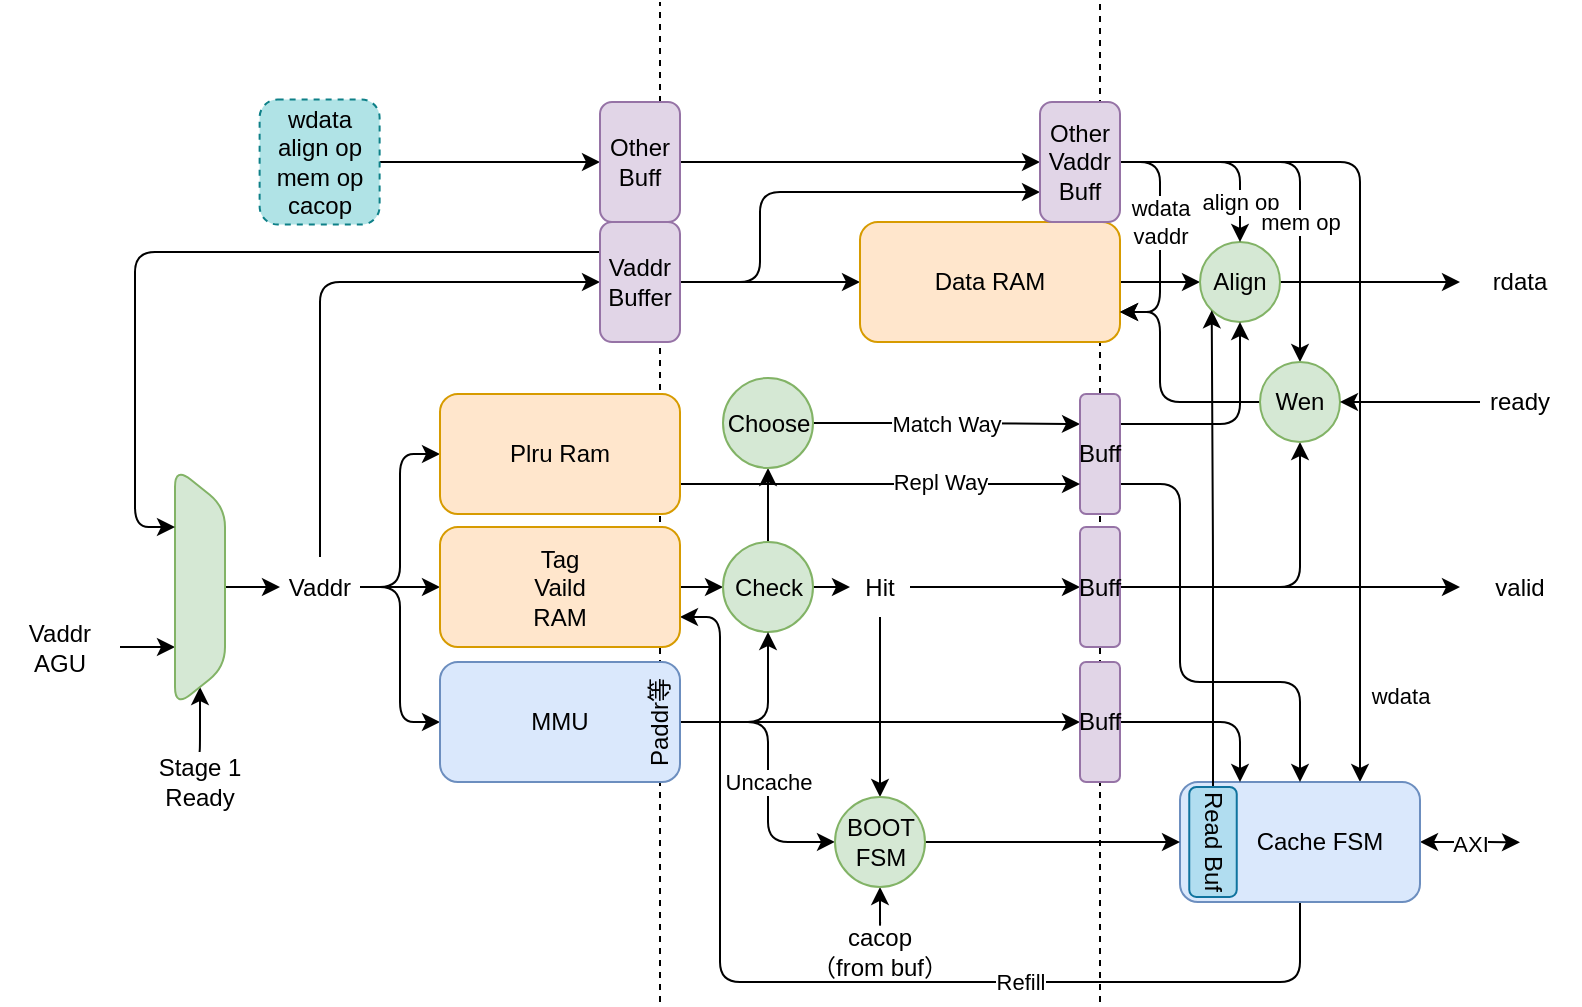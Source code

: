 <mxfile version="24.1.0" type="device">
  <diagram name="第 1 页" id="VjtNezPGuycp3r7USpgm">
    <mxGraphModel dx="1302" dy="764" grid="1" gridSize="10" guides="1" tooltips="1" connect="1" arrows="1" fold="1" page="1" pageScale="1" pageWidth="827" pageHeight="1169" math="0" shadow="0">
      <root>
        <mxCell id="0" />
        <mxCell id="1" parent="0" />
        <mxCell id="yzlKB35T4qMyLGQvj3vr-58" style="edgeStyle=orthogonalEdgeStyle;rounded=1;orthogonalLoop=1;jettySize=auto;html=1;exitX=1;exitY=0.5;exitDx=0;exitDy=0;entryX=0;entryY=0.5;entryDx=0;entryDy=0;" parent="1" source="yzlKB35T4qMyLGQvj3vr-63" target="yzlKB35T4qMyLGQvj3vr-65" edge="1">
          <mxGeometry relative="1" as="geometry">
            <mxPoint x="190" y="550" as="targetPoint" />
          </mxGeometry>
        </mxCell>
        <mxCell id="yzlKB35T4qMyLGQvj3vr-59" style="edgeStyle=orthogonalEdgeStyle;rounded=1;orthogonalLoop=1;jettySize=auto;html=1;exitX=1;exitY=0.5;exitDx=0;exitDy=0;entryX=0;entryY=0.5;entryDx=0;entryDy=0;" parent="1" source="yzlKB35T4qMyLGQvj3vr-63" target="yzlKB35T4qMyLGQvj3vr-69" edge="1">
          <mxGeometry relative="1" as="geometry">
            <mxPoint x="190" y="270" as="targetPoint" />
          </mxGeometry>
        </mxCell>
        <mxCell id="yzlKB35T4qMyLGQvj3vr-61" style="edgeStyle=orthogonalEdgeStyle;rounded=1;orthogonalLoop=1;jettySize=auto;html=1;exitX=0.5;exitY=0;exitDx=0;exitDy=0;entryX=0;entryY=0.5;entryDx=0;entryDy=0;" parent="1" source="yzlKB35T4qMyLGQvj3vr-63" target="yzlKB35T4qMyLGQvj3vr-91" edge="1">
          <mxGeometry relative="1" as="geometry" />
        </mxCell>
        <mxCell id="yzlKB35T4qMyLGQvj3vr-62" style="edgeStyle=orthogonalEdgeStyle;rounded=1;orthogonalLoop=1;jettySize=auto;html=1;exitX=1;exitY=0.5;exitDx=0;exitDy=0;entryX=0;entryY=0.5;entryDx=0;entryDy=0;" parent="1" source="yzlKB35T4qMyLGQvj3vr-63" target="yzlKB35T4qMyLGQvj3vr-106" edge="1">
          <mxGeometry relative="1" as="geometry">
            <mxPoint x="210" y="360.0" as="targetPoint" />
          </mxGeometry>
        </mxCell>
        <mxCell id="yzlKB35T4qMyLGQvj3vr-63" value="Vaddr" style="text;html=1;align=center;verticalAlign=middle;whiteSpace=wrap;rounded=1;" parent="1" vertex="1">
          <mxGeometry x="140" y="417.5" width="40" height="30" as="geometry" />
        </mxCell>
        <mxCell id="yzlKB35T4qMyLGQvj3vr-68" style="edgeStyle=orthogonalEdgeStyle;rounded=1;orthogonalLoop=1;jettySize=auto;html=1;exitX=1;exitY=0.5;exitDx=0;exitDy=0;" parent="1" source="yzlKB35T4qMyLGQvj3vr-69" target="yzlKB35T4qMyLGQvj3vr-78" edge="1">
          <mxGeometry relative="1" as="geometry">
            <mxPoint x="400" y="432.5" as="targetPoint" />
          </mxGeometry>
        </mxCell>
        <mxCell id="yzlKB35T4qMyLGQvj3vr-70" style="edgeStyle=orthogonalEdgeStyle;rounded=1;orthogonalLoop=1;jettySize=auto;html=1;exitX=0.5;exitY=0;exitDx=0;exitDy=0;entryX=0;entryY=0.5;entryDx=0;entryDy=0;" parent="1" source="yzlKB35T4qMyLGQvj3vr-71" target="yzlKB35T4qMyLGQvj3vr-63" edge="1">
          <mxGeometry relative="1" as="geometry" />
        </mxCell>
        <mxCell id="yzlKB35T4qMyLGQvj3vr-141" style="edgeStyle=orthogonalEdgeStyle;rounded=1;orthogonalLoop=1;jettySize=auto;html=1;exitX=0.75;exitY=1;exitDx=0;exitDy=0;startArrow=classic;startFill=1;endArrow=none;endFill=0;" parent="1" source="yzlKB35T4qMyLGQvj3vr-71" target="yzlKB35T4qMyLGQvj3vr-142" edge="1">
          <mxGeometry relative="1" as="geometry">
            <mxPoint x="60" y="462.6" as="targetPoint" />
          </mxGeometry>
        </mxCell>
        <mxCell id="DzAaKty3d5mcM9he4YGY-62" style="edgeStyle=orthogonalEdgeStyle;rounded=1;orthogonalLoop=1;jettySize=auto;html=1;exitX=1;exitY=0.5;exitDx=0;exitDy=0;startArrow=classic;startFill=1;endArrow=none;endFill=0;" edge="1" parent="1" source="yzlKB35T4qMyLGQvj3vr-71" target="DzAaKty3d5mcM9he4YGY-63">
          <mxGeometry relative="1" as="geometry">
            <mxPoint x="99.81" y="530" as="targetPoint" />
          </mxGeometry>
        </mxCell>
        <mxCell id="yzlKB35T4qMyLGQvj3vr-71" value="" style="shape=trapezoid;perimeter=trapezoidPerimeter;whiteSpace=wrap;html=1;fixedSize=1;rotation=90;rounded=1;fillColor=#d5e8d4;strokeColor=#82b366;" parent="1" vertex="1">
          <mxGeometry x="40" y="420" width="120" height="25" as="geometry" />
        </mxCell>
        <mxCell id="yzlKB35T4qMyLGQvj3vr-75" style="edgeStyle=orthogonalEdgeStyle;rounded=1;orthogonalLoop=1;jettySize=auto;html=1;exitX=1;exitY=0.5;exitDx=0;exitDy=0;" parent="1" source="yzlKB35T4qMyLGQvj3vr-78" target="yzlKB35T4qMyLGQvj3vr-82" edge="1">
          <mxGeometry relative="1" as="geometry">
            <mxPoint x="420.0" y="432.397" as="targetPoint" />
          </mxGeometry>
        </mxCell>
        <mxCell id="yzlKB35T4qMyLGQvj3vr-173" style="edgeStyle=orthogonalEdgeStyle;rounded=1;orthogonalLoop=1;jettySize=auto;html=1;exitX=0.5;exitY=0;exitDx=0;exitDy=0;entryX=0.5;entryY=1;entryDx=0;entryDy=0;" parent="1" source="yzlKB35T4qMyLGQvj3vr-78" target="yzlKB35T4qMyLGQvj3vr-96" edge="1">
          <mxGeometry relative="1" as="geometry" />
        </mxCell>
        <mxCell id="yzlKB35T4qMyLGQvj3vr-78" value="Check" style="ellipse;whiteSpace=wrap;html=1;aspect=fixed;rounded=1;fillColor=#d5e8d4;strokeColor=#82b366;" parent="1" vertex="1">
          <mxGeometry x="361.5" y="410" width="45" height="45" as="geometry" />
        </mxCell>
        <mxCell id="yzlKB35T4qMyLGQvj3vr-80" style="edgeStyle=orthogonalEdgeStyle;rounded=1;orthogonalLoop=1;jettySize=auto;html=1;exitX=1;exitY=0.5;exitDx=0;exitDy=0;" parent="1" source="yzlKB35T4qMyLGQvj3vr-82" target="yzlKB35T4qMyLGQvj3vr-135" edge="1">
          <mxGeometry relative="1" as="geometry">
            <mxPoint x="525.0" y="432.5" as="targetPoint" />
          </mxGeometry>
        </mxCell>
        <mxCell id="DzAaKty3d5mcM9he4YGY-59" style="edgeStyle=orthogonalEdgeStyle;rounded=1;orthogonalLoop=1;jettySize=auto;html=1;exitX=0.5;exitY=1;exitDx=0;exitDy=0;entryX=0.5;entryY=0;entryDx=0;entryDy=0;" edge="1" parent="1" source="yzlKB35T4qMyLGQvj3vr-82" target="DzAaKty3d5mcM9he4YGY-32">
          <mxGeometry relative="1" as="geometry" />
        </mxCell>
        <mxCell id="yzlKB35T4qMyLGQvj3vr-82" value="Hit" style="text;html=1;align=center;verticalAlign=middle;whiteSpace=wrap;rounded=1;" parent="1" vertex="1">
          <mxGeometry x="425" y="417.5" width="30" height="30" as="geometry" />
        </mxCell>
        <mxCell id="yzlKB35T4qMyLGQvj3vr-130" style="edgeStyle=orthogonalEdgeStyle;rounded=1;orthogonalLoop=1;jettySize=auto;html=1;exitX=1;exitY=0.5;exitDx=0;exitDy=0;" parent="1" source="yzlKB35T4qMyLGQvj3vr-91" target="yzlKB35T4qMyLGQvj3vr-131" edge="1">
          <mxGeometry relative="1" as="geometry">
            <mxPoint x="580.0" y="280.167" as="targetPoint" />
          </mxGeometry>
        </mxCell>
        <mxCell id="yzlKB35T4qMyLGQvj3vr-178" style="edgeStyle=orthogonalEdgeStyle;rounded=1;orthogonalLoop=1;jettySize=auto;html=1;exitX=1;exitY=0.5;exitDx=0;exitDy=0;entryX=0;entryY=0.75;entryDx=0;entryDy=0;" parent="1" source="yzlKB35T4qMyLGQvj3vr-91" target="yzlKB35T4qMyLGQvj3vr-151" edge="1">
          <mxGeometry relative="1" as="geometry">
            <Array as="points">
              <mxPoint x="380" y="280" />
              <mxPoint x="380" y="235" />
            </Array>
          </mxGeometry>
        </mxCell>
        <mxCell id="yzlKB35T4qMyLGQvj3vr-92" style="edgeStyle=orthogonalEdgeStyle;rounded=1;orthogonalLoop=1;jettySize=auto;html=1;exitX=0;exitY=0.25;exitDx=0;exitDy=0;entryX=0.25;entryY=1;entryDx=0;entryDy=0;" parent="1" source="yzlKB35T4qMyLGQvj3vr-91" target="yzlKB35T4qMyLGQvj3vr-71" edge="1">
          <mxGeometry relative="1" as="geometry" />
        </mxCell>
        <mxCell id="DzAaKty3d5mcM9he4YGY-53" value="Match Way" style="edgeStyle=orthogonalEdgeStyle;rounded=1;orthogonalLoop=1;jettySize=auto;html=1;exitX=1;exitY=0.5;exitDx=0;exitDy=0;entryX=0;entryY=0.25;entryDx=0;entryDy=0;" edge="1" parent="1" source="yzlKB35T4qMyLGQvj3vr-96" target="DzAaKty3d5mcM9he4YGY-2">
          <mxGeometry relative="1" as="geometry" />
        </mxCell>
        <mxCell id="yzlKB35T4qMyLGQvj3vr-96" value="&lt;div&gt;&lt;span style=&quot;background-color: initial;&quot;&gt;Choose&lt;/span&gt;&lt;/div&gt;" style="ellipse;whiteSpace=wrap;html=1;aspect=fixed;rounded=1;fillColor=#d5e8d4;strokeColor=#82b366;" parent="1" vertex="1">
          <mxGeometry x="361.5" y="328" width="45" height="45" as="geometry" />
        </mxCell>
        <mxCell id="yzlKB35T4qMyLGQvj3vr-127" value="" style="endArrow=none;dashed=1;html=1;rounded=1;" parent="1" edge="1" source="DzAaKty3d5mcM9he4YGY-2">
          <mxGeometry width="50" height="50" relative="1" as="geometry">
            <mxPoint x="550" y="640" as="sourcePoint" />
            <mxPoint x="550" y="140" as="targetPoint" />
          </mxGeometry>
        </mxCell>
        <mxCell id="yzlKB35T4qMyLGQvj3vr-143" style="edgeStyle=orthogonalEdgeStyle;rounded=1;orthogonalLoop=1;jettySize=auto;html=1;exitX=1;exitY=0.5;exitDx=0;exitDy=0;" parent="1" source="yzlKB35T4qMyLGQvj3vr-131" target="yzlKB35T4qMyLGQvj3vr-144" edge="1">
          <mxGeometry relative="1" as="geometry">
            <mxPoint x="600" y="280" as="targetPoint" />
          </mxGeometry>
        </mxCell>
        <mxCell id="yzlKB35T4qMyLGQvj3vr-131" value="Data RAM" style="rounded=1;whiteSpace=wrap;html=1;fillColor=#ffe6cc;strokeColor=#d79b00;" parent="1" vertex="1">
          <mxGeometry x="430" y="250" width="130" height="60" as="geometry" />
        </mxCell>
        <mxCell id="yzlKB35T4qMyLGQvj3vr-158" style="edgeStyle=orthogonalEdgeStyle;rounded=1;orthogonalLoop=1;jettySize=auto;html=1;exitX=1;exitY=0.5;exitDx=0;exitDy=0;" parent="1" source="yzlKB35T4qMyLGQvj3vr-135" target="yzlKB35T4qMyLGQvj3vr-170" edge="1">
          <mxGeometry relative="1" as="geometry">
            <mxPoint x="690" y="432.524" as="targetPoint" />
          </mxGeometry>
        </mxCell>
        <mxCell id="yzlKB35T4qMyLGQvj3vr-163" style="edgeStyle=orthogonalEdgeStyle;rounded=1;orthogonalLoop=1;jettySize=auto;html=1;exitX=1;exitY=0.5;exitDx=0;exitDy=0;entryX=0.5;entryY=1;entryDx=0;entryDy=0;" parent="1" source="yzlKB35T4qMyLGQvj3vr-135" target="yzlKB35T4qMyLGQvj3vr-160" edge="1">
          <mxGeometry relative="1" as="geometry" />
        </mxCell>
        <mxCell id="yzlKB35T4qMyLGQvj3vr-142" value="Vaddr&lt;div&gt;AGU&lt;/div&gt;" style="text;html=1;align=center;verticalAlign=middle;whiteSpace=wrap;rounded=1;" parent="1" vertex="1">
          <mxGeometry y="447.5" width="60" height="30" as="geometry" />
        </mxCell>
        <mxCell id="yzlKB35T4qMyLGQvj3vr-146" style="edgeStyle=orthogonalEdgeStyle;rounded=1;orthogonalLoop=1;jettySize=auto;html=1;exitX=1;exitY=0.5;exitDx=0;exitDy=0;" parent="1" source="yzlKB35T4qMyLGQvj3vr-144" target="yzlKB35T4qMyLGQvj3vr-169" edge="1">
          <mxGeometry relative="1" as="geometry">
            <mxPoint x="690" y="280" as="targetPoint" />
          </mxGeometry>
        </mxCell>
        <mxCell id="yzlKB35T4qMyLGQvj3vr-144" value="Align" style="ellipse;whiteSpace=wrap;html=1;aspect=fixed;fillColor=#d5e8d4;strokeColor=#82b366;rounded=1;" parent="1" vertex="1">
          <mxGeometry x="600" y="260" width="40" height="40" as="geometry" />
        </mxCell>
        <mxCell id="yzlKB35T4qMyLGQvj3vr-154" style="edgeStyle=orthogonalEdgeStyle;rounded=1;orthogonalLoop=1;jettySize=auto;html=1;exitX=1;exitY=0.5;exitDx=0;exitDy=0;entryX=0;entryY=0.5;entryDx=0;entryDy=0;" parent="1" source="yzlKB35T4qMyLGQvj3vr-150" target="yzlKB35T4qMyLGQvj3vr-151" edge="1">
          <mxGeometry relative="1" as="geometry" />
        </mxCell>
        <mxCell id="yzlKB35T4qMyLGQvj3vr-156" value="align op" style="edgeStyle=orthogonalEdgeStyle;rounded=1;orthogonalLoop=1;jettySize=auto;html=1;exitX=1;exitY=0.5;exitDx=0;exitDy=0;entryX=0.5;entryY=0;entryDx=0;entryDy=0;" parent="1" source="yzlKB35T4qMyLGQvj3vr-151" target="yzlKB35T4qMyLGQvj3vr-144" edge="1">
          <mxGeometry x="0.6" relative="1" as="geometry">
            <mxPoint as="offset" />
          </mxGeometry>
        </mxCell>
        <mxCell id="yzlKB35T4qMyLGQvj3vr-162" value="mem op" style="edgeStyle=orthogonalEdgeStyle;rounded=1;orthogonalLoop=1;jettySize=auto;html=1;exitX=1;exitY=0.5;exitDx=0;exitDy=0;" parent="1" source="yzlKB35T4qMyLGQvj3vr-151" target="yzlKB35T4qMyLGQvj3vr-160" edge="1">
          <mxGeometry x="0.263" relative="1" as="geometry">
            <mxPoint as="offset" />
          </mxGeometry>
        </mxCell>
        <mxCell id="yzlKB35T4qMyLGQvj3vr-168" value="wdata&lt;div&gt;vaddr&lt;/div&gt;" style="edgeStyle=orthogonalEdgeStyle;rounded=1;orthogonalLoop=1;jettySize=auto;html=1;exitX=1;exitY=0.5;exitDx=0;exitDy=0;entryX=1;entryY=0.75;entryDx=0;entryDy=0;" parent="1" source="yzlKB35T4qMyLGQvj3vr-151" target="yzlKB35T4qMyLGQvj3vr-131" edge="1">
          <mxGeometry x="-0.131" relative="1" as="geometry">
            <mxPoint as="offset" />
          </mxGeometry>
        </mxCell>
        <mxCell id="DzAaKty3d5mcM9he4YGY-11" value="&lt;br&gt;&lt;span style=&quot;color: rgb(0, 0, 0); font-family: Helvetica; font-size: 11px; font-style: normal; font-variant-ligatures: normal; font-variant-caps: normal; font-weight: 400; letter-spacing: normal; orphans: 2; text-align: center; text-indent: 0px; text-transform: none; widows: 2; word-spacing: 0px; -webkit-text-stroke-width: 0px; white-space: nowrap; text-decoration-thickness: initial; text-decoration-style: initial; text-decoration-color: initial; float: none; display: inline !important;&quot;&gt;wdata&lt;/span&gt;" style="edgeStyle=orthogonalEdgeStyle;rounded=1;orthogonalLoop=1;jettySize=auto;html=1;exitX=1;exitY=0.5;exitDx=0;exitDy=0;entryX=0.75;entryY=0;entryDx=0;entryDy=0;labelBackgroundColor=none;" edge="1" parent="1" source="yzlKB35T4qMyLGQvj3vr-151" target="DzAaKty3d5mcM9he4YGY-1">
          <mxGeometry x="0.767" y="20" relative="1" as="geometry">
            <mxPoint as="offset" />
          </mxGeometry>
        </mxCell>
        <mxCell id="yzlKB35T4qMyLGQvj3vr-151" value="Other&lt;div&gt;Vaddr&lt;br&gt;&lt;div&gt;Buff&lt;/div&gt;&lt;/div&gt;" style="rounded=1;whiteSpace=wrap;html=1;fillColor=#e1d5e7;strokeColor=#9673a6;" parent="1" vertex="1">
          <mxGeometry x="520" y="190" width="40" height="60" as="geometry" />
        </mxCell>
        <mxCell id="yzlKB35T4qMyLGQvj3vr-153" style="edgeStyle=orthogonalEdgeStyle;rounded=1;orthogonalLoop=1;jettySize=auto;html=1;exitX=1;exitY=0.5;exitDx=0;exitDy=0;entryX=0;entryY=0.5;entryDx=0;entryDy=0;" parent="1" source="yzlKB35T4qMyLGQvj3vr-152" target="yzlKB35T4qMyLGQvj3vr-150" edge="1">
          <mxGeometry relative="1" as="geometry" />
        </mxCell>
        <mxCell id="yzlKB35T4qMyLGQvj3vr-152" value="wdata&lt;div&gt;align op&lt;/div&gt;&lt;div&gt;mem op&lt;/div&gt;&lt;div&gt;cacop&lt;/div&gt;" style="text;html=1;align=center;verticalAlign=middle;whiteSpace=wrap;rounded=1;strokeColor=#0e8088;dashed=1;fillColor=#b0e3e6;" parent="1" vertex="1">
          <mxGeometry x="129.81" y="188.75" width="60" height="62.5" as="geometry" />
        </mxCell>
        <mxCell id="yzlKB35T4qMyLGQvj3vr-165" style="edgeStyle=orthogonalEdgeStyle;rounded=1;orthogonalLoop=1;jettySize=auto;html=1;exitX=0;exitY=0.5;exitDx=0;exitDy=0;entryX=1;entryY=0.75;entryDx=0;entryDy=0;" parent="1" source="yzlKB35T4qMyLGQvj3vr-160" target="yzlKB35T4qMyLGQvj3vr-131" edge="1">
          <mxGeometry relative="1" as="geometry">
            <Array as="points">
              <mxPoint x="580" y="340" />
              <mxPoint x="580" y="295" />
            </Array>
          </mxGeometry>
        </mxCell>
        <mxCell id="yzlKB35T4qMyLGQvj3vr-160" value="Wen" style="ellipse;whiteSpace=wrap;html=1;aspect=fixed;fillColor=#d5e8d4;strokeColor=#82b366;rounded=1;" parent="1" vertex="1">
          <mxGeometry x="630" y="320" width="40" height="40" as="geometry" />
        </mxCell>
        <mxCell id="yzlKB35T4qMyLGQvj3vr-167" style="edgeStyle=orthogonalEdgeStyle;rounded=1;orthogonalLoop=1;jettySize=auto;html=1;exitX=0;exitY=0.5;exitDx=0;exitDy=0;entryX=1;entryY=0.5;entryDx=0;entryDy=0;" parent="1" source="yzlKB35T4qMyLGQvj3vr-166" target="yzlKB35T4qMyLGQvj3vr-160" edge="1">
          <mxGeometry relative="1" as="geometry" />
        </mxCell>
        <mxCell id="yzlKB35T4qMyLGQvj3vr-166" value="ready" style="text;html=1;align=center;verticalAlign=middle;whiteSpace=wrap;rounded=1;" parent="1" vertex="1">
          <mxGeometry x="740" y="325" width="40" height="30" as="geometry" />
        </mxCell>
        <mxCell id="yzlKB35T4qMyLGQvj3vr-169" value="rdata" style="text;html=1;align=center;verticalAlign=middle;whiteSpace=wrap;rounded=1;" parent="1" vertex="1">
          <mxGeometry x="730" y="265" width="60" height="30" as="geometry" />
        </mxCell>
        <mxCell id="yzlKB35T4qMyLGQvj3vr-170" value="valid" style="text;html=1;align=center;verticalAlign=middle;whiteSpace=wrap;rounded=1;" parent="1" vertex="1">
          <mxGeometry x="730" y="417.504" width="60" height="30" as="geometry" />
        </mxCell>
        <mxCell id="yzlKB35T4qMyLGQvj3vr-97" value="" style="endArrow=none;dashed=1;html=1;rounded=1;" parent="1" edge="1">
          <mxGeometry width="50" height="50" relative="1" as="geometry">
            <mxPoint x="330" y="640" as="sourcePoint" />
            <mxPoint x="330" y="140" as="targetPoint" />
          </mxGeometry>
        </mxCell>
        <mxCell id="DzAaKty3d5mcM9he4YGY-64" value="Refill" style="edgeStyle=orthogonalEdgeStyle;rounded=1;orthogonalLoop=1;jettySize=auto;html=1;exitX=0.5;exitY=1;exitDx=0;exitDy=0;entryX=1;entryY=0.75;entryDx=0;entryDy=0;" edge="1" parent="1" source="DzAaKty3d5mcM9he4YGY-1" target="yzlKB35T4qMyLGQvj3vr-69">
          <mxGeometry x="-0.324" relative="1" as="geometry">
            <Array as="points">
              <mxPoint x="650" y="630" />
              <mxPoint x="360" y="630" />
              <mxPoint x="360" y="447" />
            </Array>
            <mxPoint as="offset" />
          </mxGeometry>
        </mxCell>
        <mxCell id="DzAaKty3d5mcM9he4YGY-68" value="AXI" style="edgeStyle=orthogonalEdgeStyle;rounded=1;orthogonalLoop=1;jettySize=auto;html=1;exitX=1;exitY=0.5;exitDx=0;exitDy=0;startArrow=classic;startFill=1;" edge="1" parent="1" source="DzAaKty3d5mcM9he4YGY-1">
          <mxGeometry relative="1" as="geometry">
            <mxPoint x="760" y="560.167" as="targetPoint" />
          </mxGeometry>
        </mxCell>
        <mxCell id="DzAaKty3d5mcM9he4YGY-1" value="&amp;nbsp; &amp;nbsp; &amp;nbsp; Cache FSM" style="rounded=1;whiteSpace=wrap;html=1;fillColor=#dae8fc;strokeColor=#6c8ebf;" vertex="1" parent="1">
          <mxGeometry x="590" y="530" width="120" height="60" as="geometry" />
        </mxCell>
        <mxCell id="DzAaKty3d5mcM9he4YGY-3" value="" style="endArrow=none;dashed=1;html=1;rounded=1;" edge="1" parent="1" target="DzAaKty3d5mcM9he4YGY-2">
          <mxGeometry width="50" height="50" relative="1" as="geometry">
            <mxPoint x="550" y="640" as="sourcePoint" />
            <mxPoint x="550" y="140" as="targetPoint" />
          </mxGeometry>
        </mxCell>
        <mxCell id="DzAaKty3d5mcM9he4YGY-40" style="edgeStyle=orthogonalEdgeStyle;rounded=1;orthogonalLoop=1;jettySize=auto;html=1;exitX=1;exitY=0.25;exitDx=0;exitDy=0;entryX=0.5;entryY=1;entryDx=0;entryDy=0;" edge="1" parent="1" source="DzAaKty3d5mcM9he4YGY-2" target="yzlKB35T4qMyLGQvj3vr-144">
          <mxGeometry relative="1" as="geometry" />
        </mxCell>
        <mxCell id="DzAaKty3d5mcM9he4YGY-54" style="edgeStyle=orthogonalEdgeStyle;rounded=1;orthogonalLoop=1;jettySize=auto;html=1;exitX=1;exitY=0.75;exitDx=0;exitDy=0;entryX=0.5;entryY=0;entryDx=0;entryDy=0;" edge="1" parent="1" source="DzAaKty3d5mcM9he4YGY-2" target="DzAaKty3d5mcM9he4YGY-1">
          <mxGeometry relative="1" as="geometry">
            <Array as="points">
              <mxPoint x="590" y="381" />
              <mxPoint x="590" y="480" />
              <mxPoint x="650" y="480" />
            </Array>
          </mxGeometry>
        </mxCell>
        <mxCell id="DzAaKty3d5mcM9he4YGY-2" value="Buff" style="rounded=1;whiteSpace=wrap;html=1;fillColor=#e1d5e7;strokeColor=#9673a6;" vertex="1" parent="1">
          <mxGeometry x="540" y="336" width="20" height="60" as="geometry" />
        </mxCell>
        <mxCell id="yzlKB35T4qMyLGQvj3vr-135" value="Buff" style="rounded=1;whiteSpace=wrap;html=1;fillColor=#e1d5e7;strokeColor=#9673a6;" parent="1" vertex="1">
          <mxGeometry x="540" y="402.5" width="20" height="60" as="geometry" />
        </mxCell>
        <mxCell id="yzlKB35T4qMyLGQvj3vr-91" value="Vaddr Buffer" style="rounded=1;whiteSpace=wrap;html=1;fillColor=#e1d5e7;strokeColor=#9673a6;" parent="1" vertex="1">
          <mxGeometry x="300" y="250" width="40" height="60" as="geometry" />
        </mxCell>
        <mxCell id="yzlKB35T4qMyLGQvj3vr-150" value="Other&lt;div&gt;Buff&lt;/div&gt;" style="rounded=1;whiteSpace=wrap;html=1;fillColor=#e1d5e7;strokeColor=#9673a6;" parent="1" vertex="1">
          <mxGeometry x="300" y="190" width="40" height="60" as="geometry" />
        </mxCell>
        <mxCell id="DzAaKty3d5mcM9he4YGY-27" style="edgeStyle=orthogonalEdgeStyle;rounded=1;orthogonalLoop=1;jettySize=auto;html=1;exitX=1;exitY=0.5;exitDx=0;exitDy=0;entryX=0.5;entryY=1;entryDx=0;entryDy=0;" edge="1" parent="1" source="yzlKB35T4qMyLGQvj3vr-65" target="yzlKB35T4qMyLGQvj3vr-78">
          <mxGeometry relative="1" as="geometry" />
        </mxCell>
        <mxCell id="DzAaKty3d5mcM9he4YGY-28" style="edgeStyle=orthogonalEdgeStyle;rounded=1;orthogonalLoop=1;jettySize=auto;html=1;exitX=1;exitY=0.5;exitDx=0;exitDy=0;" edge="1" parent="1" source="yzlKB35T4qMyLGQvj3vr-65" target="DzAaKty3d5mcM9he4YGY-15">
          <mxGeometry relative="1" as="geometry" />
        </mxCell>
        <mxCell id="DzAaKty3d5mcM9he4YGY-60" value="Uncache" style="edgeStyle=orthogonalEdgeStyle;rounded=1;orthogonalLoop=1;jettySize=auto;html=1;exitX=1;exitY=0.5;exitDx=0;exitDy=0;entryX=0;entryY=0.5;entryDx=0;entryDy=0;" edge="1" parent="1" target="DzAaKty3d5mcM9he4YGY-32">
          <mxGeometry x="0.115" relative="1" as="geometry">
            <mxPoint x="334" y="500" as="sourcePoint" />
            <mxPoint x="411.5" y="559.99" as="targetPoint" />
            <Array as="points">
              <mxPoint x="384" y="500" />
              <mxPoint x="384" y="560" />
            </Array>
            <mxPoint as="offset" />
          </mxGeometry>
        </mxCell>
        <mxCell id="yzlKB35T4qMyLGQvj3vr-65" value="MMU" style="rounded=1;whiteSpace=wrap;html=1;fillColor=#dae8fc;strokeColor=#6c8ebf;" parent="1" vertex="1">
          <mxGeometry x="220" y="470" width="120" height="60" as="geometry" />
        </mxCell>
        <mxCell id="yzlKB35T4qMyLGQvj3vr-69" value="Tag&lt;div&gt;Vaild&lt;/div&gt;&lt;div&gt;RAM&lt;/div&gt;" style="rounded=1;whiteSpace=wrap;html=1;fillColor=#ffe6cc;strokeColor=#d79b00;" parent="1" vertex="1">
          <mxGeometry x="220" y="402.5" width="120" height="60" as="geometry" />
        </mxCell>
        <mxCell id="DzAaKty3d5mcM9he4YGY-55" value="Repl Way" style="edgeStyle=orthogonalEdgeStyle;rounded=1;orthogonalLoop=1;jettySize=auto;html=1;exitX=1;exitY=0.75;exitDx=0;exitDy=0;entryX=0;entryY=0.75;entryDx=0;entryDy=0;" edge="1" parent="1" source="yzlKB35T4qMyLGQvj3vr-106" target="DzAaKty3d5mcM9he4YGY-2">
          <mxGeometry x="0.3" y="1" relative="1" as="geometry">
            <mxPoint as="offset" />
          </mxGeometry>
        </mxCell>
        <mxCell id="yzlKB35T4qMyLGQvj3vr-106" value="Plru Ram" style="rounded=1;whiteSpace=wrap;html=1;fillColor=#ffe6cc;strokeColor=#d79b00;" parent="1" vertex="1">
          <mxGeometry x="220" y="336" width="120" height="60" as="geometry" />
        </mxCell>
        <mxCell id="DzAaKty3d5mcM9he4YGY-17" style="edgeStyle=orthogonalEdgeStyle;rounded=1;orthogonalLoop=1;jettySize=auto;html=1;exitX=1;exitY=0.5;exitDx=0;exitDy=0;entryX=0.25;entryY=0;entryDx=0;entryDy=0;" edge="1" parent="1" source="DzAaKty3d5mcM9he4YGY-15" target="DzAaKty3d5mcM9he4YGY-1">
          <mxGeometry relative="1" as="geometry" />
        </mxCell>
        <mxCell id="DzAaKty3d5mcM9he4YGY-15" value="Buff" style="rounded=1;whiteSpace=wrap;html=1;fillColor=#e1d5e7;strokeColor=#9673a6;" vertex="1" parent="1">
          <mxGeometry x="540" y="470" width="20" height="60" as="geometry" />
        </mxCell>
        <mxCell id="DzAaKty3d5mcM9he4YGY-29" value="Paddr等" style="text;html=1;align=center;verticalAlign=middle;whiteSpace=wrap;rounded=0;rotation=-90;" vertex="1" parent="1">
          <mxGeometry x="300" y="485" width="60" height="30" as="geometry" />
        </mxCell>
        <mxCell id="DzAaKty3d5mcM9he4YGY-58" style="edgeStyle=orthogonalEdgeStyle;rounded=1;orthogonalLoop=1;jettySize=auto;html=1;exitX=1;exitY=0.5;exitDx=0;exitDy=0;entryX=0;entryY=0.5;entryDx=0;entryDy=0;" edge="1" parent="1" source="DzAaKty3d5mcM9he4YGY-32" target="DzAaKty3d5mcM9he4YGY-1">
          <mxGeometry relative="1" as="geometry" />
        </mxCell>
        <mxCell id="DzAaKty3d5mcM9he4YGY-66" style="edgeStyle=orthogonalEdgeStyle;rounded=1;orthogonalLoop=1;jettySize=auto;html=1;exitX=0.5;exitY=1;exitDx=0;exitDy=0;startArrow=classic;startFill=1;endArrow=none;endFill=0;" edge="1" parent="1" source="DzAaKty3d5mcM9he4YGY-32" target="DzAaKty3d5mcM9he4YGY-67">
          <mxGeometry relative="1" as="geometry">
            <mxPoint x="440.143" y="610" as="targetPoint" />
          </mxGeometry>
        </mxCell>
        <mxCell id="DzAaKty3d5mcM9he4YGY-32" value="BOOT&lt;div&gt;FSM&lt;/div&gt;" style="ellipse;whiteSpace=wrap;html=1;aspect=fixed;rounded=1;fillColor=#d5e8d4;strokeColor=#82b366;" vertex="1" parent="1">
          <mxGeometry x="417.5" y="537.49" width="45" height="45" as="geometry" />
        </mxCell>
        <mxCell id="DzAaKty3d5mcM9he4YGY-48" style="edgeStyle=orthogonalEdgeStyle;rounded=1;orthogonalLoop=1;jettySize=auto;html=1;exitX=0;exitY=0.5;exitDx=0;exitDy=0;entryX=0;entryY=1;entryDx=0;entryDy=0;" edge="1" parent="1" source="DzAaKty3d5mcM9he4YGY-43" target="yzlKB35T4qMyLGQvj3vr-144">
          <mxGeometry relative="1" as="geometry" />
        </mxCell>
        <mxCell id="DzAaKty3d5mcM9he4YGY-43" value="Read Buf" style="rounded=1;whiteSpace=wrap;html=1;rotation=90;fillColor=#b1ddf0;strokeColor=#10739e;" vertex="1" parent="1">
          <mxGeometry x="579" y="548.12" width="55" height="23.75" as="geometry" />
        </mxCell>
        <mxCell id="DzAaKty3d5mcM9he4YGY-63" value="Stage 1&lt;div&gt;Ready&lt;/div&gt;" style="text;html=1;align=center;verticalAlign=middle;whiteSpace=wrap;rounded=0;" vertex="1" parent="1">
          <mxGeometry x="69.81" y="515" width="60" height="30" as="geometry" />
        </mxCell>
        <mxCell id="DzAaKty3d5mcM9he4YGY-67" value="cacop&lt;div&gt;（from buf）&lt;/div&gt;" style="text;html=1;align=center;verticalAlign=middle;whiteSpace=wrap;rounded=0;" vertex="1" parent="1">
          <mxGeometry x="400.14" y="600" width="79.86" height="30" as="geometry" />
        </mxCell>
      </root>
    </mxGraphModel>
  </diagram>
</mxfile>
